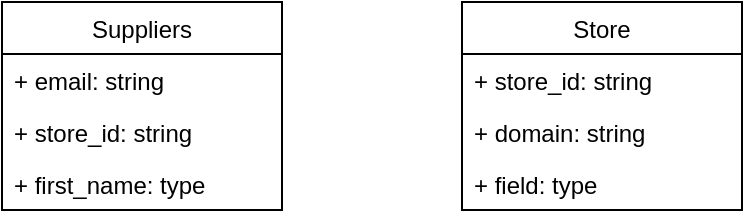 <mxfile version="13.9.2" type="device"><diagram id="KNOktu8QWk5F_cnkZn9I" name="Page-1"><mxGraphModel dx="1422" dy="762" grid="1" gridSize="10" guides="1" tooltips="1" connect="1" arrows="1" fold="1" page="1" pageScale="1" pageWidth="827" pageHeight="1169" math="0" shadow="0"><root><mxCell id="0"/><mxCell id="1" parent="0"/><mxCell id="8XKCGQATWkm6w1jzLwzw-1" value="Store" style="swimlane;fontStyle=0;childLayout=stackLayout;horizontal=1;startSize=26;fillColor=none;horizontalStack=0;resizeParent=1;resizeParentMax=0;resizeLast=0;collapsible=1;marginBottom=0;" vertex="1" parent="1"><mxGeometry x="320" y="210" width="140" height="104" as="geometry"/></mxCell><mxCell id="8XKCGQATWkm6w1jzLwzw-3" value="+ store_id: string" style="text;strokeColor=none;fillColor=none;align=left;verticalAlign=top;spacingLeft=4;spacingRight=4;overflow=hidden;rotatable=0;points=[[0,0.5],[1,0.5]];portConstraint=eastwest;" vertex="1" parent="8XKCGQATWkm6w1jzLwzw-1"><mxGeometry y="26" width="140" height="26" as="geometry"/></mxCell><mxCell id="8XKCGQATWkm6w1jzLwzw-2" value="+ domain: string&#10;" style="text;strokeColor=none;fillColor=none;align=left;verticalAlign=top;spacingLeft=4;spacingRight=4;overflow=hidden;rotatable=0;points=[[0,0.5],[1,0.5]];portConstraint=eastwest;" vertex="1" parent="8XKCGQATWkm6w1jzLwzw-1"><mxGeometry y="52" width="140" height="26" as="geometry"/></mxCell><mxCell id="8XKCGQATWkm6w1jzLwzw-4" value="+ field: type" style="text;strokeColor=none;fillColor=none;align=left;verticalAlign=top;spacingLeft=4;spacingRight=4;overflow=hidden;rotatable=0;points=[[0,0.5],[1,0.5]];portConstraint=eastwest;" vertex="1" parent="8XKCGQATWkm6w1jzLwzw-1"><mxGeometry y="78" width="140" height="26" as="geometry"/></mxCell><mxCell id="8XKCGQATWkm6w1jzLwzw-5" value="Suppliers" style="swimlane;fontStyle=0;childLayout=stackLayout;horizontal=1;startSize=26;fillColor=none;horizontalStack=0;resizeParent=1;resizeParentMax=0;resizeLast=0;collapsible=1;marginBottom=0;" vertex="1" parent="1"><mxGeometry x="90" y="210" width="140" height="104" as="geometry"><mxRectangle x="90" y="210" width="80" height="26" as="alternateBounds"/></mxGeometry></mxCell><mxCell id="8XKCGQATWkm6w1jzLwzw-6" value="+ email: string&#10;" style="text;strokeColor=none;fillColor=none;align=left;verticalAlign=top;spacingLeft=4;spacingRight=4;overflow=hidden;rotatable=0;points=[[0,0.5],[1,0.5]];portConstraint=eastwest;" vertex="1" parent="8XKCGQATWkm6w1jzLwzw-5"><mxGeometry y="26" width="140" height="26" as="geometry"/></mxCell><mxCell id="8XKCGQATWkm6w1jzLwzw-7" value="+ store_id: string" style="text;strokeColor=none;fillColor=none;align=left;verticalAlign=top;spacingLeft=4;spacingRight=4;overflow=hidden;rotatable=0;points=[[0,0.5],[1,0.5]];portConstraint=eastwest;" vertex="1" parent="8XKCGQATWkm6w1jzLwzw-5"><mxGeometry y="52" width="140" height="26" as="geometry"/></mxCell><mxCell id="8XKCGQATWkm6w1jzLwzw-8" value="+ first_name: type" style="text;strokeColor=none;fillColor=none;align=left;verticalAlign=top;spacingLeft=4;spacingRight=4;overflow=hidden;rotatable=0;points=[[0,0.5],[1,0.5]];portConstraint=eastwest;" vertex="1" parent="8XKCGQATWkm6w1jzLwzw-5"><mxGeometry y="78" width="140" height="26" as="geometry"/></mxCell></root></mxGraphModel></diagram></mxfile>